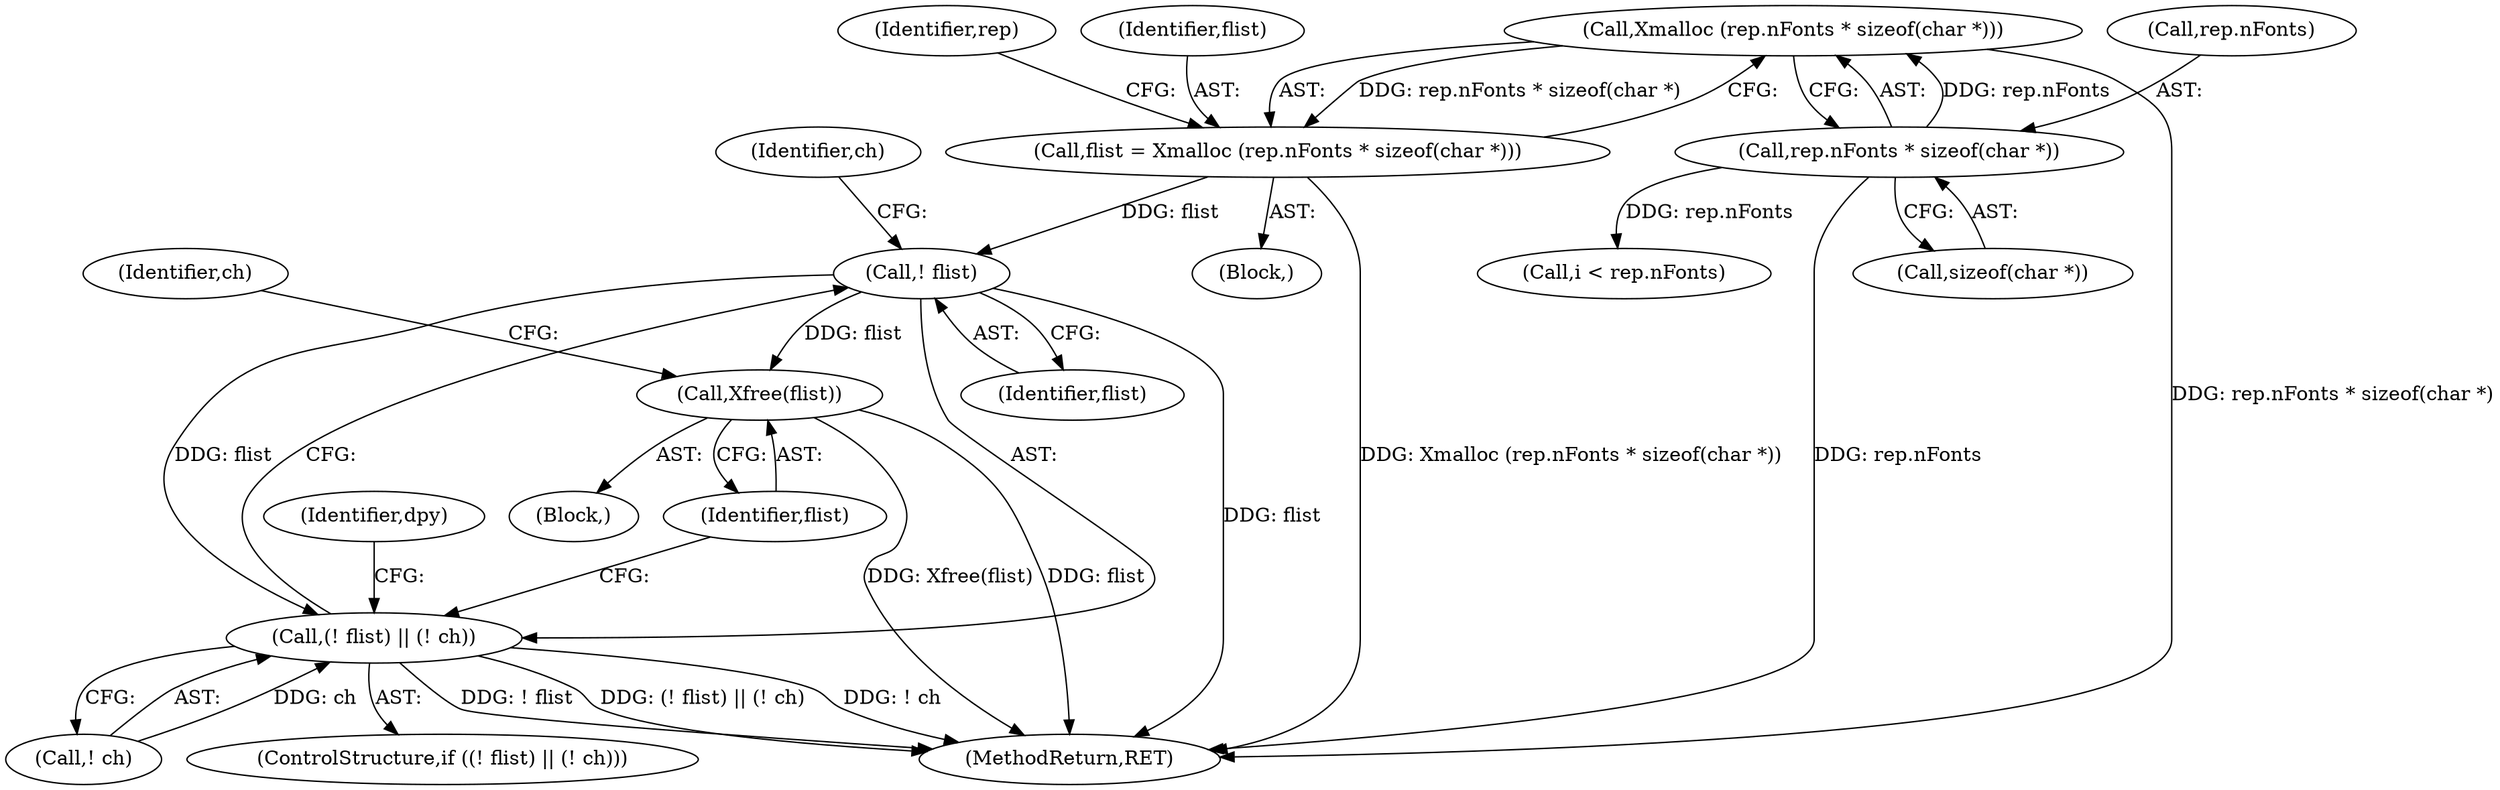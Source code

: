 digraph "0_libx11_8c29f1607a31dac0911e45a0dd3d74173822b3c9@API" {
"1000200" [label="(Call,Xmalloc (rep.nFonts * sizeof(char *)))"];
"1000201" [label="(Call,rep.nFonts * sizeof(char *))"];
"1000198" [label="(Call,flist = Xmalloc (rep.nFonts * sizeof(char *)))"];
"1000231" [label="(Call,! flist)"];
"1000230" [label="(Call,(! flist) || (! ch))"];
"1000236" [label="(Call,Xfree(flist))"];
"1000234" [label="(Identifier,ch)"];
"1000239" [label="(Identifier,ch)"];
"1000281" [label="(Call,i < rep.nFonts)"];
"1000230" [label="(Call,(! flist) || (! ch))"];
"1000231" [label="(Call,! flist)"];
"1000229" [label="(ControlStructure,if ((! flist) || (! ch)))"];
"1000236" [label="(Call,Xfree(flist))"];
"1000210" [label="(Identifier,rep)"];
"1000233" [label="(Call,! ch)"];
"1000199" [label="(Identifier,flist)"];
"1000200" [label="(Call,Xmalloc (rep.nFonts * sizeof(char *)))"];
"1000232" [label="(Identifier,flist)"];
"1000202" [label="(Call,rep.nFonts)"];
"1000235" [label="(Block,)"];
"1000205" [label="(Call,sizeof(char *))"];
"1000343" [label="(MethodReturn,RET)"];
"1000237" [label="(Identifier,flist)"];
"1000197" [label="(Block,)"];
"1000201" [label="(Call,rep.nFonts * sizeof(char *))"];
"1000198" [label="(Call,flist = Xmalloc (rep.nFonts * sizeof(char *)))"];
"1000257" [label="(Identifier,dpy)"];
"1000200" -> "1000198"  [label="AST: "];
"1000200" -> "1000201"  [label="CFG: "];
"1000201" -> "1000200"  [label="AST: "];
"1000198" -> "1000200"  [label="CFG: "];
"1000200" -> "1000343"  [label="DDG: rep.nFonts * sizeof(char *)"];
"1000200" -> "1000198"  [label="DDG: rep.nFonts * sizeof(char *)"];
"1000201" -> "1000200"  [label="DDG: rep.nFonts"];
"1000201" -> "1000205"  [label="CFG: "];
"1000202" -> "1000201"  [label="AST: "];
"1000205" -> "1000201"  [label="AST: "];
"1000201" -> "1000343"  [label="DDG: rep.nFonts"];
"1000201" -> "1000281"  [label="DDG: rep.nFonts"];
"1000198" -> "1000197"  [label="AST: "];
"1000199" -> "1000198"  [label="AST: "];
"1000210" -> "1000198"  [label="CFG: "];
"1000198" -> "1000343"  [label="DDG: Xmalloc (rep.nFonts * sizeof(char *))"];
"1000198" -> "1000231"  [label="DDG: flist"];
"1000231" -> "1000230"  [label="AST: "];
"1000231" -> "1000232"  [label="CFG: "];
"1000232" -> "1000231"  [label="AST: "];
"1000234" -> "1000231"  [label="CFG: "];
"1000230" -> "1000231"  [label="CFG: "];
"1000231" -> "1000343"  [label="DDG: flist"];
"1000231" -> "1000230"  [label="DDG: flist"];
"1000231" -> "1000236"  [label="DDG: flist"];
"1000230" -> "1000229"  [label="AST: "];
"1000230" -> "1000233"  [label="CFG: "];
"1000233" -> "1000230"  [label="AST: "];
"1000237" -> "1000230"  [label="CFG: "];
"1000257" -> "1000230"  [label="CFG: "];
"1000230" -> "1000343"  [label="DDG: ! ch"];
"1000230" -> "1000343"  [label="DDG: ! flist"];
"1000230" -> "1000343"  [label="DDG: (! flist) || (! ch)"];
"1000233" -> "1000230"  [label="DDG: ch"];
"1000236" -> "1000235"  [label="AST: "];
"1000236" -> "1000237"  [label="CFG: "];
"1000237" -> "1000236"  [label="AST: "];
"1000239" -> "1000236"  [label="CFG: "];
"1000236" -> "1000343"  [label="DDG: flist"];
"1000236" -> "1000343"  [label="DDG: Xfree(flist)"];
}
